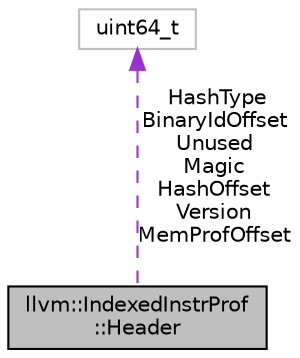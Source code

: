 digraph "llvm::IndexedInstrProf::Header"
{
 // LATEX_PDF_SIZE
  bgcolor="transparent";
  edge [fontname="Helvetica",fontsize="10",labelfontname="Helvetica",labelfontsize="10"];
  node [fontname="Helvetica",fontsize="10",shape=record];
  Node1 [label="llvm::IndexedInstrProf\l::Header",height=0.2,width=0.4,color="black", fillcolor="grey75", style="filled", fontcolor="black",tooltip=" "];
  Node2 -> Node1 [dir="back",color="darkorchid3",fontsize="10",style="dashed",label=" HashType\nBinaryIdOffset\nUnused\nMagic\nHashOffset\nVersion\nMemProfOffset" ,fontname="Helvetica"];
  Node2 [label="uint64_t",height=0.2,width=0.4,color="grey75",tooltip=" "];
}
